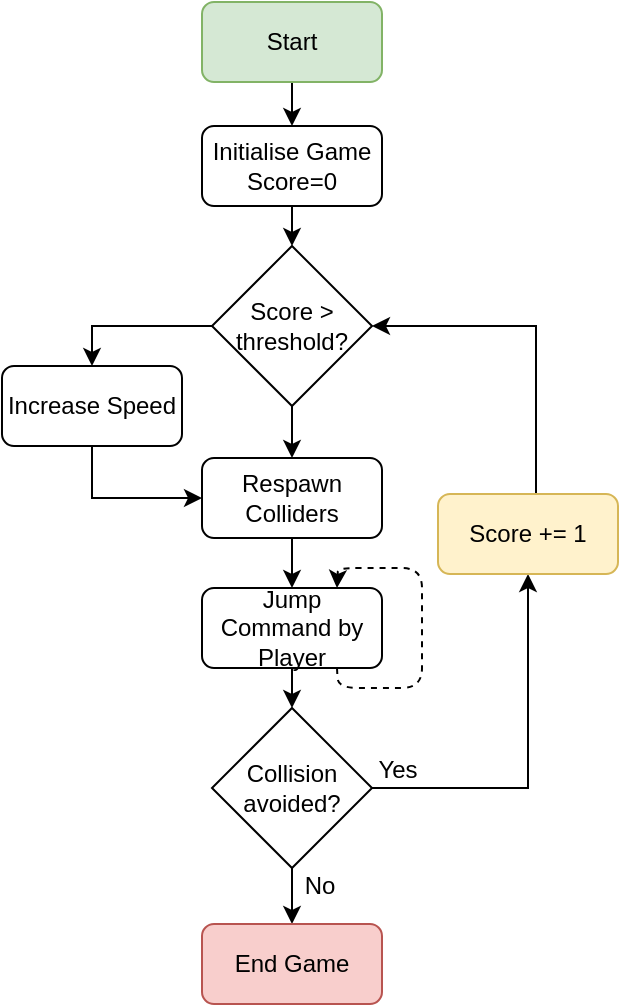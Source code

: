 <mxfile version="14.5.3" type="device"><diagram id="hKY-2oPjTACAs7DzFqUJ" name="Page-1"><mxGraphModel dx="1038" dy="571" grid="1" gridSize="10" guides="1" tooltips="1" connect="1" arrows="1" fold="1" page="1" pageScale="1" pageWidth="1169" pageHeight="827" math="0" shadow="0"><root><mxCell id="0"/><mxCell id="1" parent="0"/><mxCell id="8PilrEwiI8kqNvCs826v-27" style="edgeStyle=orthogonalEdgeStyle;rounded=0;orthogonalLoop=1;jettySize=auto;html=1;" parent="1" source="8PilrEwiI8kqNvCs826v-1" target="8PilrEwiI8kqNvCs826v-2" edge="1"><mxGeometry relative="1" as="geometry"/></mxCell><mxCell id="8PilrEwiI8kqNvCs826v-1" value="Start" style="rounded=1;whiteSpace=wrap;html=1;fillColor=#d5e8d4;strokeColor=#82b366;" parent="1" vertex="1"><mxGeometry x="180" y="84" width="90" height="40" as="geometry"/></mxCell><mxCell id="nEW8qWiLpgzzb-wMkeLx-6" style="edgeStyle=orthogonalEdgeStyle;rounded=0;orthogonalLoop=1;jettySize=auto;html=1;exitX=0.5;exitY=1;exitDx=0;exitDy=0;entryX=0.5;entryY=0;entryDx=0;entryDy=0;" edge="1" parent="1" source="8PilrEwiI8kqNvCs826v-2" target="nEW8qWiLpgzzb-wMkeLx-1"><mxGeometry relative="1" as="geometry"/></mxCell><mxCell id="8PilrEwiI8kqNvCs826v-2" value="Initialise Game&lt;br&gt;Score=0" style="rounded=1;whiteSpace=wrap;html=1;" parent="1" vertex="1"><mxGeometry x="180" y="146" width="90" height="40" as="geometry"/></mxCell><mxCell id="8PilrEwiI8kqNvCs826v-9" style="edgeStyle=orthogonalEdgeStyle;rounded=0;orthogonalLoop=1;jettySize=auto;html=1;exitX=0.5;exitY=1;exitDx=0;exitDy=0;entryX=0.5;entryY=0;entryDx=0;entryDy=0;" parent="1" source="8PilrEwiI8kqNvCs826v-3" target="8PilrEwiI8kqNvCs826v-8" edge="1"><mxGeometry relative="1" as="geometry"/></mxCell><mxCell id="8PilrEwiI8kqNvCs826v-18" style="edgeStyle=orthogonalEdgeStyle;rounded=0;orthogonalLoop=1;jettySize=auto;html=1;exitX=1;exitY=0.5;exitDx=0;exitDy=0;entryX=0.5;entryY=1;entryDx=0;entryDy=0;" parent="1" source="8PilrEwiI8kqNvCs826v-3" target="8PilrEwiI8kqNvCs826v-16" edge="1"><mxGeometry relative="1" as="geometry"/></mxCell><mxCell id="8PilrEwiI8kqNvCs826v-3" value="Collision avoided?" style="rhombus;whiteSpace=wrap;html=1;" parent="1" vertex="1"><mxGeometry x="185" y="437" width="80" height="80" as="geometry"/></mxCell><mxCell id="8PilrEwiI8kqNvCs826v-8" value="End Game" style="rounded=1;whiteSpace=wrap;html=1;fillColor=#f8cecc;strokeColor=#b85450;" parent="1" vertex="1"><mxGeometry x="180" y="545" width="90" height="40" as="geometry"/></mxCell><mxCell id="8PilrEwiI8kqNvCs826v-34" style="edgeStyle=orthogonalEdgeStyle;rounded=0;orthogonalLoop=1;jettySize=auto;html=1;exitX=0.5;exitY=1;exitDx=0;exitDy=0;entryX=0.5;entryY=0;entryDx=0;entryDy=0;" parent="1" source="8PilrEwiI8kqNvCs826v-10" target="8PilrEwiI8kqNvCs826v-33" edge="1"><mxGeometry relative="1" as="geometry"/></mxCell><mxCell id="8PilrEwiI8kqNvCs826v-10" value="Respawn Colliders" style="rounded=1;whiteSpace=wrap;html=1;" parent="1" vertex="1"><mxGeometry x="180" y="312" width="90" height="40" as="geometry"/></mxCell><mxCell id="8PilrEwiI8kqNvCs826v-36" style="edgeStyle=orthogonalEdgeStyle;rounded=0;orthogonalLoop=1;jettySize=auto;html=1;entryX=1;entryY=0.5;entryDx=0;entryDy=0;" parent="1" source="8PilrEwiI8kqNvCs826v-16" target="nEW8qWiLpgzzb-wMkeLx-1" edge="1"><mxGeometry relative="1" as="geometry"><Array as="points"><mxPoint x="347" y="246"/></Array></mxGeometry></mxCell><mxCell id="8PilrEwiI8kqNvCs826v-16" value="Score += 1" style="rounded=1;whiteSpace=wrap;html=1;fillColor=#fff2cc;strokeColor=#d6b656;" parent="1" vertex="1"><mxGeometry x="298" y="330" width="90" height="40" as="geometry"/></mxCell><mxCell id="8PilrEwiI8kqNvCs826v-22" value="Yes" style="text;html=1;strokeColor=none;fillColor=none;align=center;verticalAlign=middle;whiteSpace=wrap;rounded=0;" parent="1" vertex="1"><mxGeometry x="258" y="458" width="40" height="20" as="geometry"/></mxCell><mxCell id="8PilrEwiI8kqNvCs826v-23" value="No" style="text;html=1;strokeColor=none;fillColor=none;align=center;verticalAlign=middle;whiteSpace=wrap;rounded=0;" parent="1" vertex="1"><mxGeometry x="219" y="516" width="40" height="20" as="geometry"/></mxCell><mxCell id="8PilrEwiI8kqNvCs826v-35" style="edgeStyle=orthogonalEdgeStyle;rounded=0;orthogonalLoop=1;jettySize=auto;html=1;exitX=0.5;exitY=1;exitDx=0;exitDy=0;entryX=0.5;entryY=0;entryDx=0;entryDy=0;" parent="1" source="8PilrEwiI8kqNvCs826v-33" target="8PilrEwiI8kqNvCs826v-3" edge="1"><mxGeometry relative="1" as="geometry"/></mxCell><mxCell id="8PilrEwiI8kqNvCs826v-33" value="Jump Command by Player" style="rounded=1;whiteSpace=wrap;html=1;" parent="1" vertex="1"><mxGeometry x="180" y="377" width="90" height="40" as="geometry"/></mxCell><mxCell id="8PilrEwiI8kqNvCs826v-37" value="" style="endArrow=classic;dashed=1;html=1;exitX=0.75;exitY=1;exitDx=0;exitDy=0;entryX=0.75;entryY=0;entryDx=0;entryDy=0;" parent="1" source="8PilrEwiI8kqNvCs826v-33" target="8PilrEwiI8kqNvCs826v-33" edge="1"><mxGeometry width="50" height="50" relative="1" as="geometry"><mxPoint x="500" y="407" as="sourcePoint"/><mxPoint x="550" y="357" as="targetPoint"/><Array as="points"><mxPoint x="248" y="427"/><mxPoint x="290" y="427"/><mxPoint x="290" y="397"/><mxPoint x="290" y="367"/><mxPoint x="248" y="367"/></Array></mxGeometry></mxCell><mxCell id="nEW8qWiLpgzzb-wMkeLx-2" style="edgeStyle=orthogonalEdgeStyle;rounded=0;orthogonalLoop=1;jettySize=auto;html=1;entryX=0.5;entryY=0;entryDx=0;entryDy=0;" edge="1" parent="1" source="nEW8qWiLpgzzb-wMkeLx-1" target="8PilrEwiI8kqNvCs826v-10"><mxGeometry relative="1" as="geometry"/></mxCell><mxCell id="nEW8qWiLpgzzb-wMkeLx-4" style="edgeStyle=orthogonalEdgeStyle;rounded=0;orthogonalLoop=1;jettySize=auto;html=1;entryX=0.5;entryY=0;entryDx=0;entryDy=0;" edge="1" parent="1" source="nEW8qWiLpgzzb-wMkeLx-1" target="nEW8qWiLpgzzb-wMkeLx-3"><mxGeometry relative="1" as="geometry"/></mxCell><mxCell id="nEW8qWiLpgzzb-wMkeLx-1" value="Score &amp;gt; threshold?" style="rhombus;whiteSpace=wrap;html=1;" vertex="1" parent="1"><mxGeometry x="185" y="206" width="80" height="80" as="geometry"/></mxCell><mxCell id="nEW8qWiLpgzzb-wMkeLx-5" style="edgeStyle=orthogonalEdgeStyle;rounded=0;orthogonalLoop=1;jettySize=auto;html=1;exitX=0.5;exitY=1;exitDx=0;exitDy=0;entryX=0;entryY=0.5;entryDx=0;entryDy=0;" edge="1" parent="1" source="nEW8qWiLpgzzb-wMkeLx-3" target="8PilrEwiI8kqNvCs826v-10"><mxGeometry relative="1" as="geometry"/></mxCell><mxCell id="nEW8qWiLpgzzb-wMkeLx-3" value="Increase Speed" style="rounded=1;whiteSpace=wrap;html=1;" vertex="1" parent="1"><mxGeometry x="80" y="266" width="90" height="40" as="geometry"/></mxCell></root></mxGraphModel></diagram></mxfile>